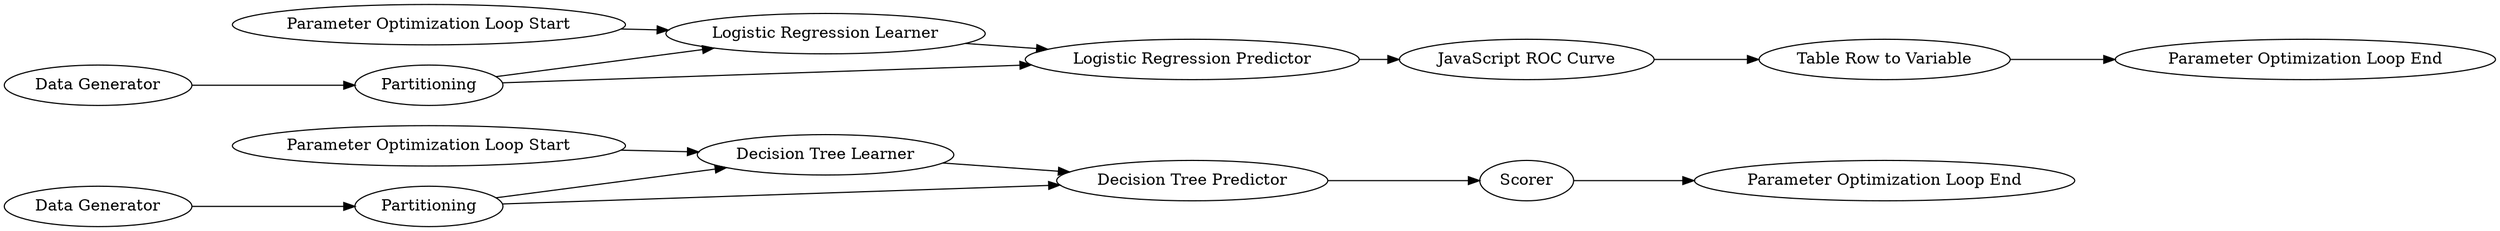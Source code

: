 digraph {
	6 [label="Parameter Optimization Loop Start"]
	7 [label="Parameter Optimization Loop End"]
	9 [label=Partitioning]
	10 [label="Decision Tree Learner"]
	12 [label="Decision Tree Predictor"]
	13 [label=Scorer]
	324 [label="Parameter Optimization Loop Start"]
	325 [label="Parameter Optimization Loop End"]
	327 [label="Logistic Regression Learner"]
	330 [label=Partitioning]
	332 [label="Data Generator"]
	333 [label="Data Generator"]
	334 [label="Logistic Regression Predictor"]
	335 [label="JavaScript ROC Curve"]
	336 [label="Table Row to Variable"]
	6 -> 10
	9 -> 10
	9 -> 12
	10 -> 12
	12 -> 13
	13 -> 7
	324 -> 327
	327 -> 334
	330 -> 334
	330 -> 327
	332 -> 330
	333 -> 9
	334 -> 335
	335 -> 336
	336 -> 325
	rankdir=LR
}

